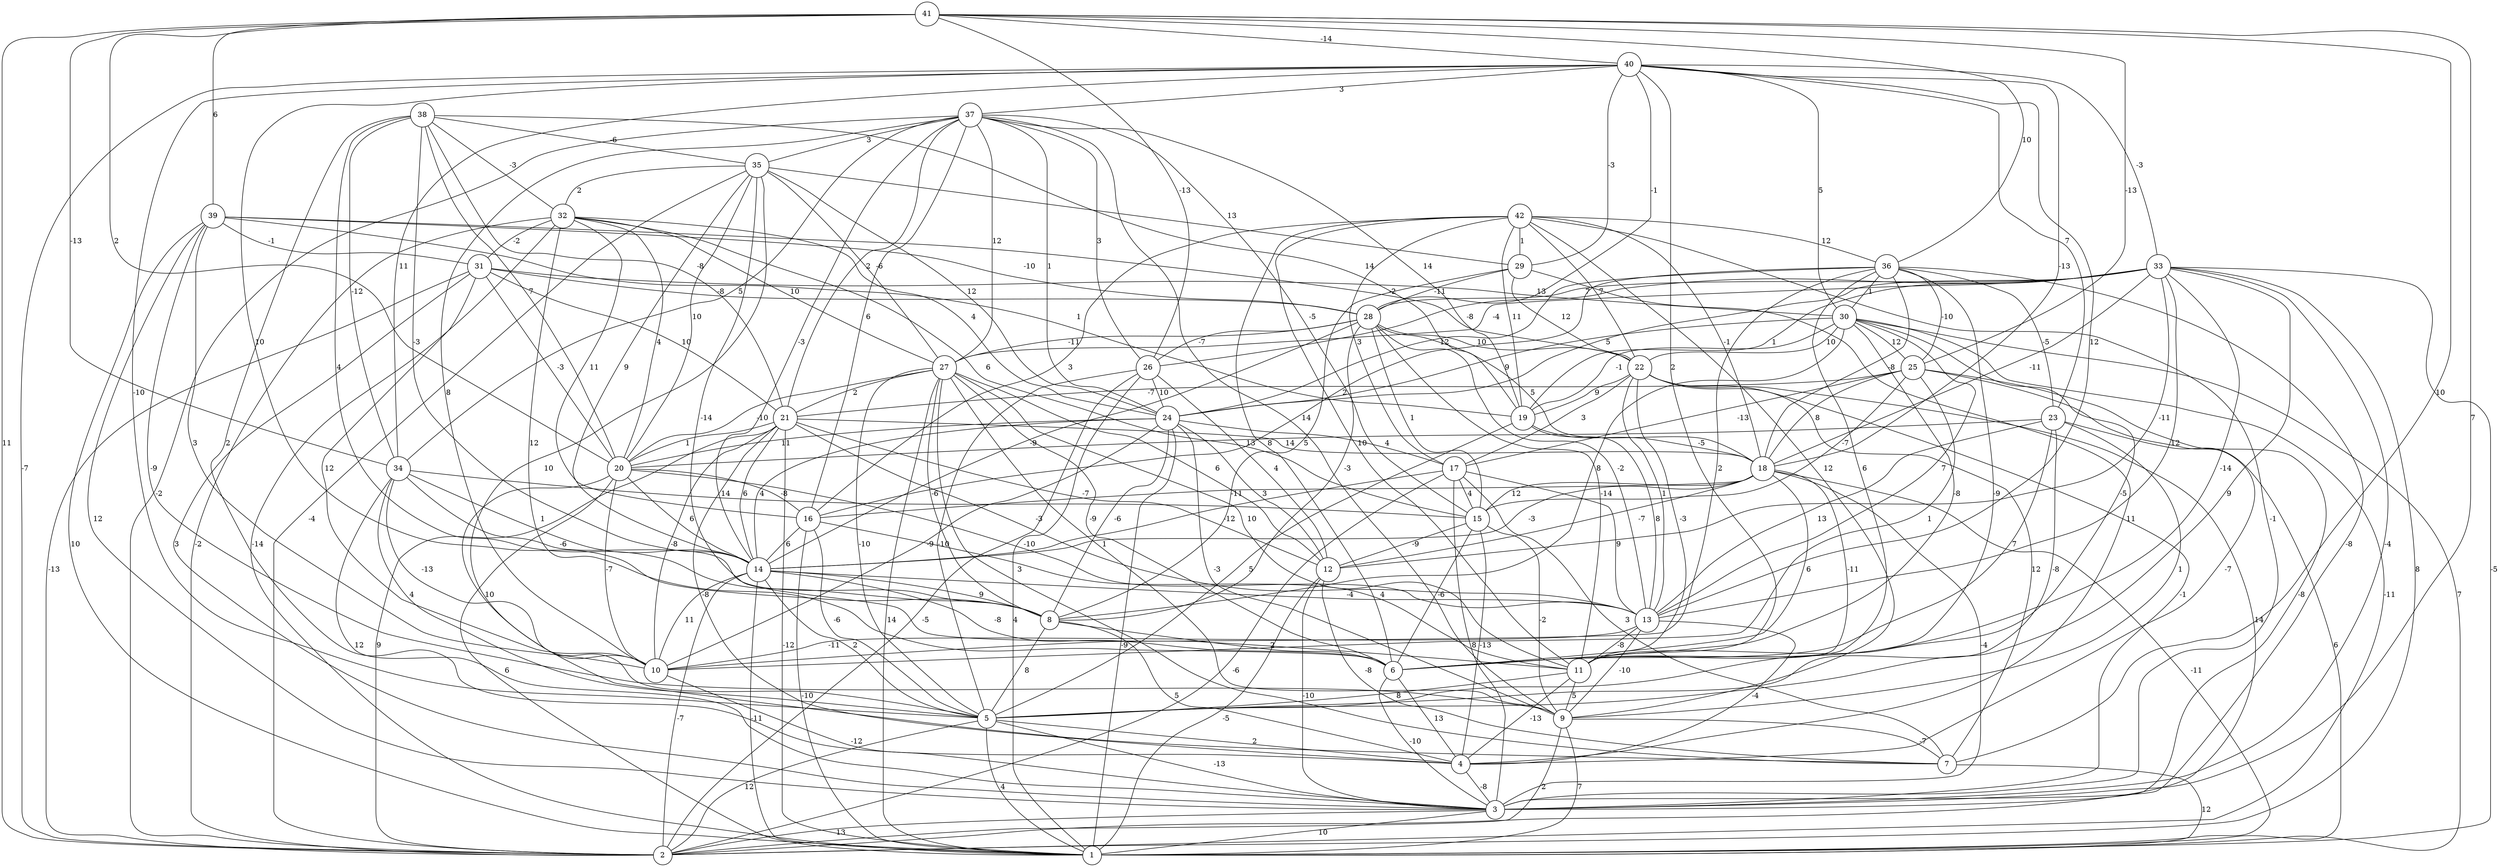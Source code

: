 graph { 
	 fontname="Helvetica,Arial,sans-serif" 
	 node [shape = circle]; 
	 42 -- 3 [label = "-1"];
	 42 -- 6 [label = "8"];
	 42 -- 9 [label = "12"];
	 42 -- 11 [label = "10"];
	 42 -- 16 [label = "3"];
	 42 -- 17 [label = "3"];
	 42 -- 18 [label = "-1"];
	 42 -- 19 [label = "11"];
	 42 -- 22 [label = "7"];
	 42 -- 29 [label = "1"];
	 42 -- 36 [label = "12"];
	 41 -- 2 [label = "11"];
	 41 -- 3 [label = "7"];
	 41 -- 7 [label = "10"];
	 41 -- 20 [label = "2"];
	 41 -- 25 [label = "-13"];
	 41 -- 26 [label = "-13"];
	 41 -- 34 [label = "-13"];
	 41 -- 36 [label = "10"];
	 41 -- 39 [label = "6"];
	 41 -- 40 [label = "-14"];
	 40 -- 2 [label = "-7"];
	 40 -- 5 [label = "-10"];
	 40 -- 8 [label = "10"];
	 40 -- 11 [label = "2"];
	 40 -- 13 [label = "12"];
	 40 -- 18 [label = "-13"];
	 40 -- 23 [label = "7"];
	 40 -- 28 [label = "-1"];
	 40 -- 29 [label = "-3"];
	 40 -- 30 [label = "5"];
	 40 -- 33 [label = "-3"];
	 40 -- 34 [label = "11"];
	 40 -- 37 [label = "3"];
	 39 -- 1 [label = "10"];
	 39 -- 3 [label = "12"];
	 39 -- 9 [label = "-9"];
	 39 -- 10 [label = "3"];
	 39 -- 19 [label = "1"];
	 39 -- 22 [label = "-2"];
	 39 -- 28 [label = "-10"];
	 39 -- 31 [label = "-1"];
	 38 -- 4 [label = "2"];
	 38 -- 8 [label = "4"];
	 38 -- 14 [label = "-3"];
	 38 -- 19 [label = "14"];
	 38 -- 20 [label = "7"];
	 38 -- 21 [label = "-8"];
	 38 -- 32 [label = "-3"];
	 38 -- 34 [label = "-12"];
	 38 -- 35 [label = "-6"];
	 37 -- 2 [label = "-2"];
	 37 -- 9 [label = "14"];
	 37 -- 10 [label = "8"];
	 37 -- 14 [label = "-3"];
	 37 -- 15 [label = "-5"];
	 37 -- 16 [label = "6"];
	 37 -- 19 [label = "14"];
	 37 -- 21 [label = "2"];
	 37 -- 24 [label = "1"];
	 37 -- 26 [label = "3"];
	 37 -- 27 [label = "12"];
	 37 -- 34 [label = "5"];
	 37 -- 35 [label = "3"];
	 36 -- 3 [label = "-8"];
	 36 -- 5 [label = "-9"];
	 36 -- 10 [label = "2"];
	 36 -- 11 [label = "6"];
	 36 -- 16 [label = "2"];
	 36 -- 18 [label = "-8"];
	 36 -- 23 [label = "-5"];
	 36 -- 24 [label = "12"];
	 36 -- 25 [label = "-10"];
	 36 -- 30 [label = "1"];
	 35 -- 2 [label = "-4"];
	 35 -- 7 [label = "10"];
	 35 -- 11 [label = "-14"];
	 35 -- 14 [label = "9"];
	 35 -- 20 [label = "10"];
	 35 -- 24 [label = "12"];
	 35 -- 27 [label = "-6"];
	 35 -- 29 [label = "13"];
	 35 -- 32 [label = "2"];
	 34 -- 3 [label = "12"];
	 34 -- 5 [label = "4"];
	 34 -- 8 [label = "-6"];
	 34 -- 10 [label = "-13"];
	 34 -- 14 [label = "1"];
	 34 -- 15 [label = "14"];
	 33 -- 1 [label = "-5"];
	 33 -- 2 [label = "8"];
	 33 -- 3 [label = "-4"];
	 33 -- 5 [label = "9"];
	 33 -- 6 [label = "-14"];
	 33 -- 12 [label = "-11"];
	 33 -- 13 [label = "12"];
	 33 -- 18 [label = "-11"];
	 33 -- 19 [label = "1"];
	 33 -- 24 [label = "5"];
	 33 -- 26 [label = "-8"];
	 33 -- 27 [label = "-4"];
	 33 -- 28 [label = "7"];
	 32 -- 1 [label = "-14"];
	 32 -- 2 [label = "-2"];
	 32 -- 6 [label = "12"];
	 32 -- 15 [label = "6"];
	 32 -- 16 [label = "11"];
	 32 -- 20 [label = "4"];
	 32 -- 24 [label = "4"];
	 32 -- 27 [label = "10"];
	 32 -- 31 [label = "-2"];
	 31 -- 2 [label = "-13"];
	 31 -- 3 [label = "3"];
	 31 -- 10 [label = "12"];
	 31 -- 20 [label = "-3"];
	 31 -- 21 [label = "10"];
	 31 -- 28 [label = "-8"];
	 31 -- 30 [label = "13"];
	 30 -- 1 [label = "7"];
	 30 -- 2 [label = "-11"];
	 30 -- 6 [label = "-8"];
	 30 -- 8 [label = "8"];
	 30 -- 11 [label = "-5"];
	 30 -- 13 [label = "7"];
	 30 -- 19 [label = "-1"];
	 30 -- 22 [label = "10"];
	 30 -- 24 [label = "9"];
	 30 -- 25 [label = "12"];
	 29 -- 4 [label = "11"];
	 29 -- 8 [label = "5"];
	 29 -- 22 [label = "12"];
	 29 -- 28 [label = "-11"];
	 28 -- 8 [label = "-3"];
	 28 -- 11 [label = "-14"];
	 28 -- 13 [label = "-2"];
	 28 -- 14 [label = "-9"];
	 28 -- 15 [label = "1"];
	 28 -- 18 [label = "5"];
	 28 -- 22 [label = "10"];
	 28 -- 26 [label = "-7"];
	 28 -- 27 [label = "-11"];
	 27 -- 1 [label = "14"];
	 27 -- 5 [label = "-10"];
	 27 -- 6 [label = "-9"];
	 27 -- 7 [label = "3"];
	 27 -- 8 [label = "-6"];
	 27 -- 9 [label = "1"];
	 27 -- 11 [label = "10"];
	 27 -- 12 [label = "6"];
	 27 -- 20 [label = "-10"];
	 27 -- 21 [label = "2"];
	 26 -- 1 [label = "4"];
	 26 -- 2 [label = "-5"];
	 26 -- 5 [label = "-10"];
	 26 -- 12 [label = "4"];
	 26 -- 24 [label = "10"];
	 25 -- 3 [label = "-8"];
	 25 -- 4 [label = "-7"];
	 25 -- 10 [label = "1"];
	 25 -- 15 [label = "-7"];
	 25 -- 17 [label = "-13"];
	 25 -- 18 [label = "8"];
	 25 -- 21 [label = "-7"];
	 24 -- 1 [label = "-9"];
	 24 -- 8 [label = "-6"];
	 24 -- 9 [label = "-3"];
	 24 -- 10 [label = "-9"];
	 24 -- 12 [label = "3"];
	 24 -- 14 [label = "4"];
	 24 -- 17 [label = "4"];
	 24 -- 20 [label = "11"];
	 23 -- 1 [label = "6"];
	 23 -- 5 [label = "-8"];
	 23 -- 6 [label = "7"];
	 23 -- 9 [label = "1"];
	 23 -- 13 [label = "13"];
	 23 -- 20 [label = "13"];
	 22 -- 2 [label = "14"];
	 22 -- 3 [label = "-1"];
	 22 -- 7 [label = "12"];
	 22 -- 11 [label = "-3"];
	 22 -- 13 [label = "1"];
	 22 -- 17 [label = "3"];
	 22 -- 19 [label = "9"];
	 21 -- 1 [label = "-12"];
	 21 -- 2 [label = "9"];
	 21 -- 4 [label = "-8"];
	 21 -- 10 [label = "-8"];
	 21 -- 12 [label = "-7"];
	 21 -- 13 [label = "-3"];
	 21 -- 14 [label = "6"];
	 21 -- 18 [label = "14"];
	 21 -- 20 [label = "1"];
	 20 -- 1 [label = "6"];
	 20 -- 5 [label = "10"];
	 20 -- 10 [label = "-7"];
	 20 -- 13 [label = "-10"];
	 20 -- 14 [label = "6"];
	 20 -- 16 [label = "-8"];
	 19 -- 5 [label = "5"];
	 19 -- 13 [label = "8"];
	 19 -- 18 [label = "-5"];
	 18 -- 1 [label = "-11"];
	 18 -- 3 [label = "-4"];
	 18 -- 6 [label = "6"];
	 18 -- 11 [label = "-11"];
	 18 -- 12 [label = "-7"];
	 18 -- 14 [label = "-3"];
	 18 -- 15 [label = "12"];
	 18 -- 16 [label = "-11"];
	 17 -- 2 [label = "-6"];
	 17 -- 3 [label = "8"];
	 17 -- 7 [label = "3"];
	 17 -- 13 [label = "9"];
	 17 -- 14 [label = "-12"];
	 17 -- 15 [label = "4"];
	 16 -- 1 [label = "-10"];
	 16 -- 5 [label = "-6"];
	 16 -- 11 [label = "4"];
	 16 -- 14 [label = "6"];
	 15 -- 4 [label = "-13"];
	 15 -- 6 [label = "-6"];
	 15 -- 9 [label = "-2"];
	 15 -- 12 [label = "-9"];
	 14 -- 1 [label = "-11"];
	 14 -- 2 [label = "-7"];
	 14 -- 5 [label = "2"];
	 14 -- 6 [label = "-8"];
	 14 -- 8 [label = "9"];
	 14 -- 10 [label = "11"];
	 14 -- 13 [label = "-4"];
	 13 -- 4 [label = "-4"];
	 13 -- 9 [label = "-10"];
	 13 -- 10 [label = "-11"];
	 13 -- 11 [label = "-8"];
	 12 -- 1 [label = "-5"];
	 12 -- 3 [label = "-10"];
	 12 -- 7 [label = "-8"];
	 11 -- 4 [label = "-13"];
	 11 -- 5 [label = "8"];
	 11 -- 9 [label = "5"];
	 10 -- 3 [label = "-12"];
	 9 -- 1 [label = "7"];
	 9 -- 2 [label = "2"];
	 9 -- 7 [label = "-7"];
	 8 -- 4 [label = "5"];
	 8 -- 5 [label = "8"];
	 8 -- 6 [label = "2"];
	 7 -- 1 [label = "12"];
	 6 -- 3 [label = "-10"];
	 6 -- 4 [label = "13"];
	 5 -- 1 [label = "4"];
	 5 -- 2 [label = "12"];
	 5 -- 3 [label = "-13"];
	 5 -- 4 [label = "2"];
	 4 -- 3 [label = "-8"];
	 3 -- 1 [label = "10"];
	 3 -- 2 [label = "13"];
	 1;
	 2;
	 3;
	 4;
	 5;
	 6;
	 7;
	 8;
	 9;
	 10;
	 11;
	 12;
	 13;
	 14;
	 15;
	 16;
	 17;
	 18;
	 19;
	 20;
	 21;
	 22;
	 23;
	 24;
	 25;
	 26;
	 27;
	 28;
	 29;
	 30;
	 31;
	 32;
	 33;
	 34;
	 35;
	 36;
	 37;
	 38;
	 39;
	 40;
	 41;
	 42;
}

